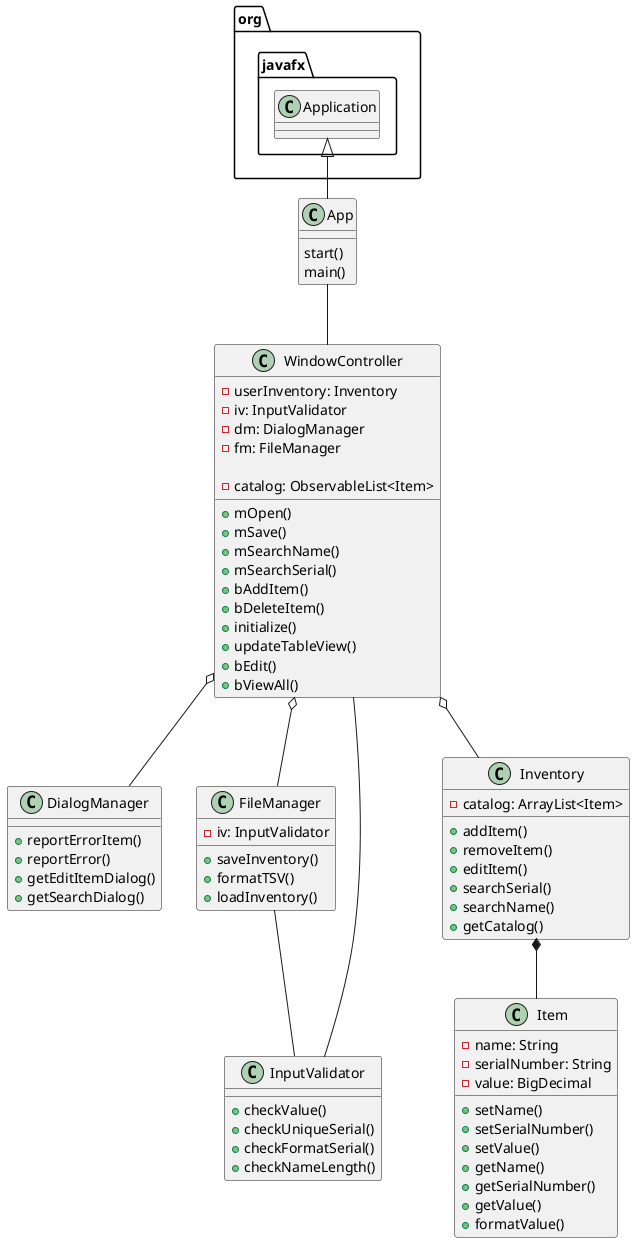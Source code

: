 @startuml
class App{
start()
main()
}

class WindowController{
- userInventory: Inventory
- iv: InputValidator
- dm: DialogManager
- fm: FileManager

- catalog: ObservableList<Item>

+mOpen()
+mSave()
+mSearchName()
+mSearchSerial()
+bAddItem()
+bDeleteItem()
+initialize()
+updateTableView()
+bEdit()
+bViewAll()

}

class DialogManager{
+reportErrorItem()
+reportError()
+getEditItemDialog()
+getSearchDialog()
}

class FileManager{
-iv: InputValidator
+saveInventory()
+formatTSV()
+loadInventory()
}

class Inventory{
- catalog: ArrayList<Item>

+addItem()
+removeItem()
+editItem()
+searchSerial()
+searchName()
+getCatalog()
}

class Item{
-name: String
-serialNumber: String
-value: BigDecimal

+setName()
+setSerialNumber()
+setValue()
+getName()
+getSerialNumber()
+getValue()
+formatValue()
}

class InputValidator{
+ checkValue()
+ checkUniqueSerial()
+ checkFormatSerial()
+ checkNameLength()
}

org.javafx.Application <|-- App
App -- WindowController
WindowController o-- DialogManager
WindowController o-- FileManager
WindowController o-- Inventory
Inventory *-- Item
WindowController -- InputValidator
FileManager --InputValidator
@enduml